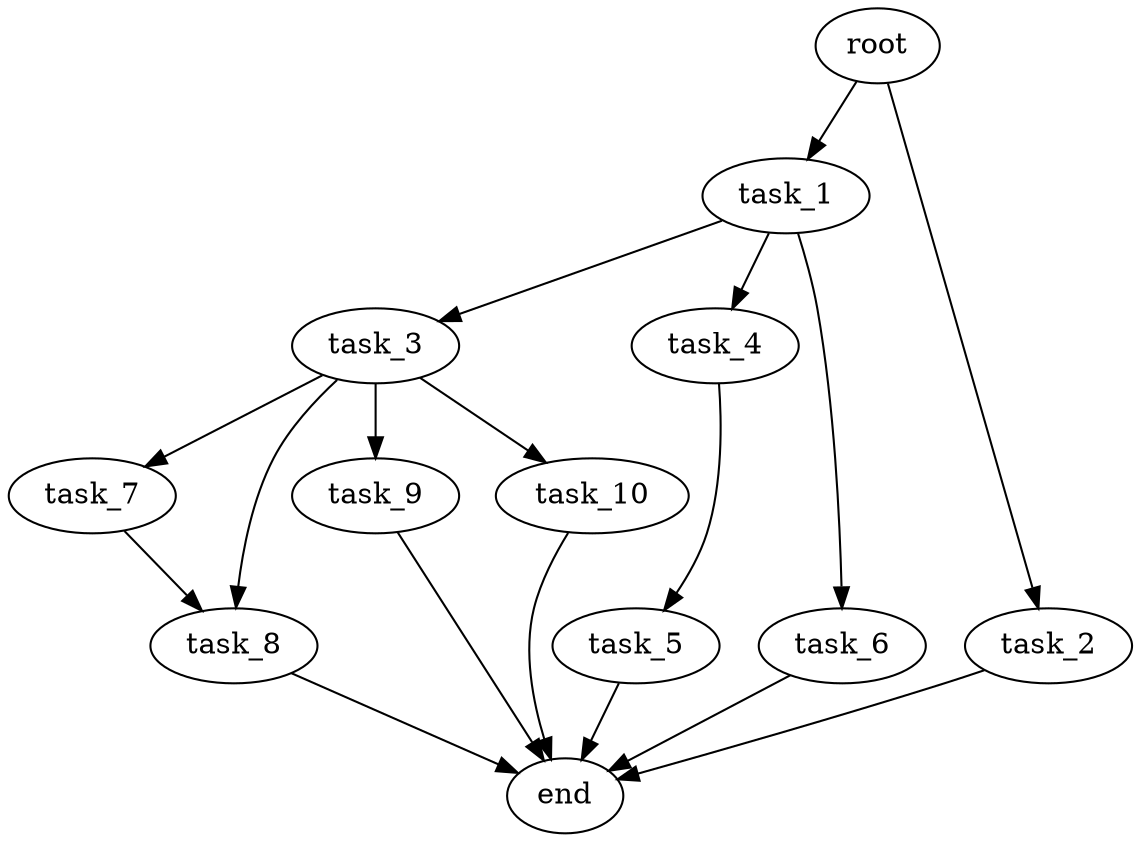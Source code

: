 digraph G {
  root [size="0.000000e+00"];
  task_1 [size="3.297130e+09"];
  task_2 [size="1.223191e+09"];
  task_3 [size="3.536627e+09"];
  task_4 [size="6.653740e+09"];
  task_5 [size="7.503092e+09"];
  task_6 [size="8.681053e+09"];
  task_7 [size="7.210886e+09"];
  task_8 [size="9.684018e+09"];
  task_9 [size="6.004501e+09"];
  task_10 [size="3.517110e+09"];
  end [size="0.000000e+00"];

  root -> task_1 [size="1.000000e-12"];
  root -> task_2 [size="1.000000e-12"];
  task_1 -> task_3 [size="3.536627e+08"];
  task_1 -> task_4 [size="6.653740e+08"];
  task_1 -> task_6 [size="8.681053e+08"];
  task_2 -> end [size="1.000000e-12"];
  task_3 -> task_7 [size="7.210886e+08"];
  task_3 -> task_8 [size="4.842009e+08"];
  task_3 -> task_9 [size="6.004501e+08"];
  task_3 -> task_10 [size="3.517110e+08"];
  task_4 -> task_5 [size="7.503092e+08"];
  task_5 -> end [size="1.000000e-12"];
  task_6 -> end [size="1.000000e-12"];
  task_7 -> task_8 [size="4.842009e+08"];
  task_8 -> end [size="1.000000e-12"];
  task_9 -> end [size="1.000000e-12"];
  task_10 -> end [size="1.000000e-12"];
}
